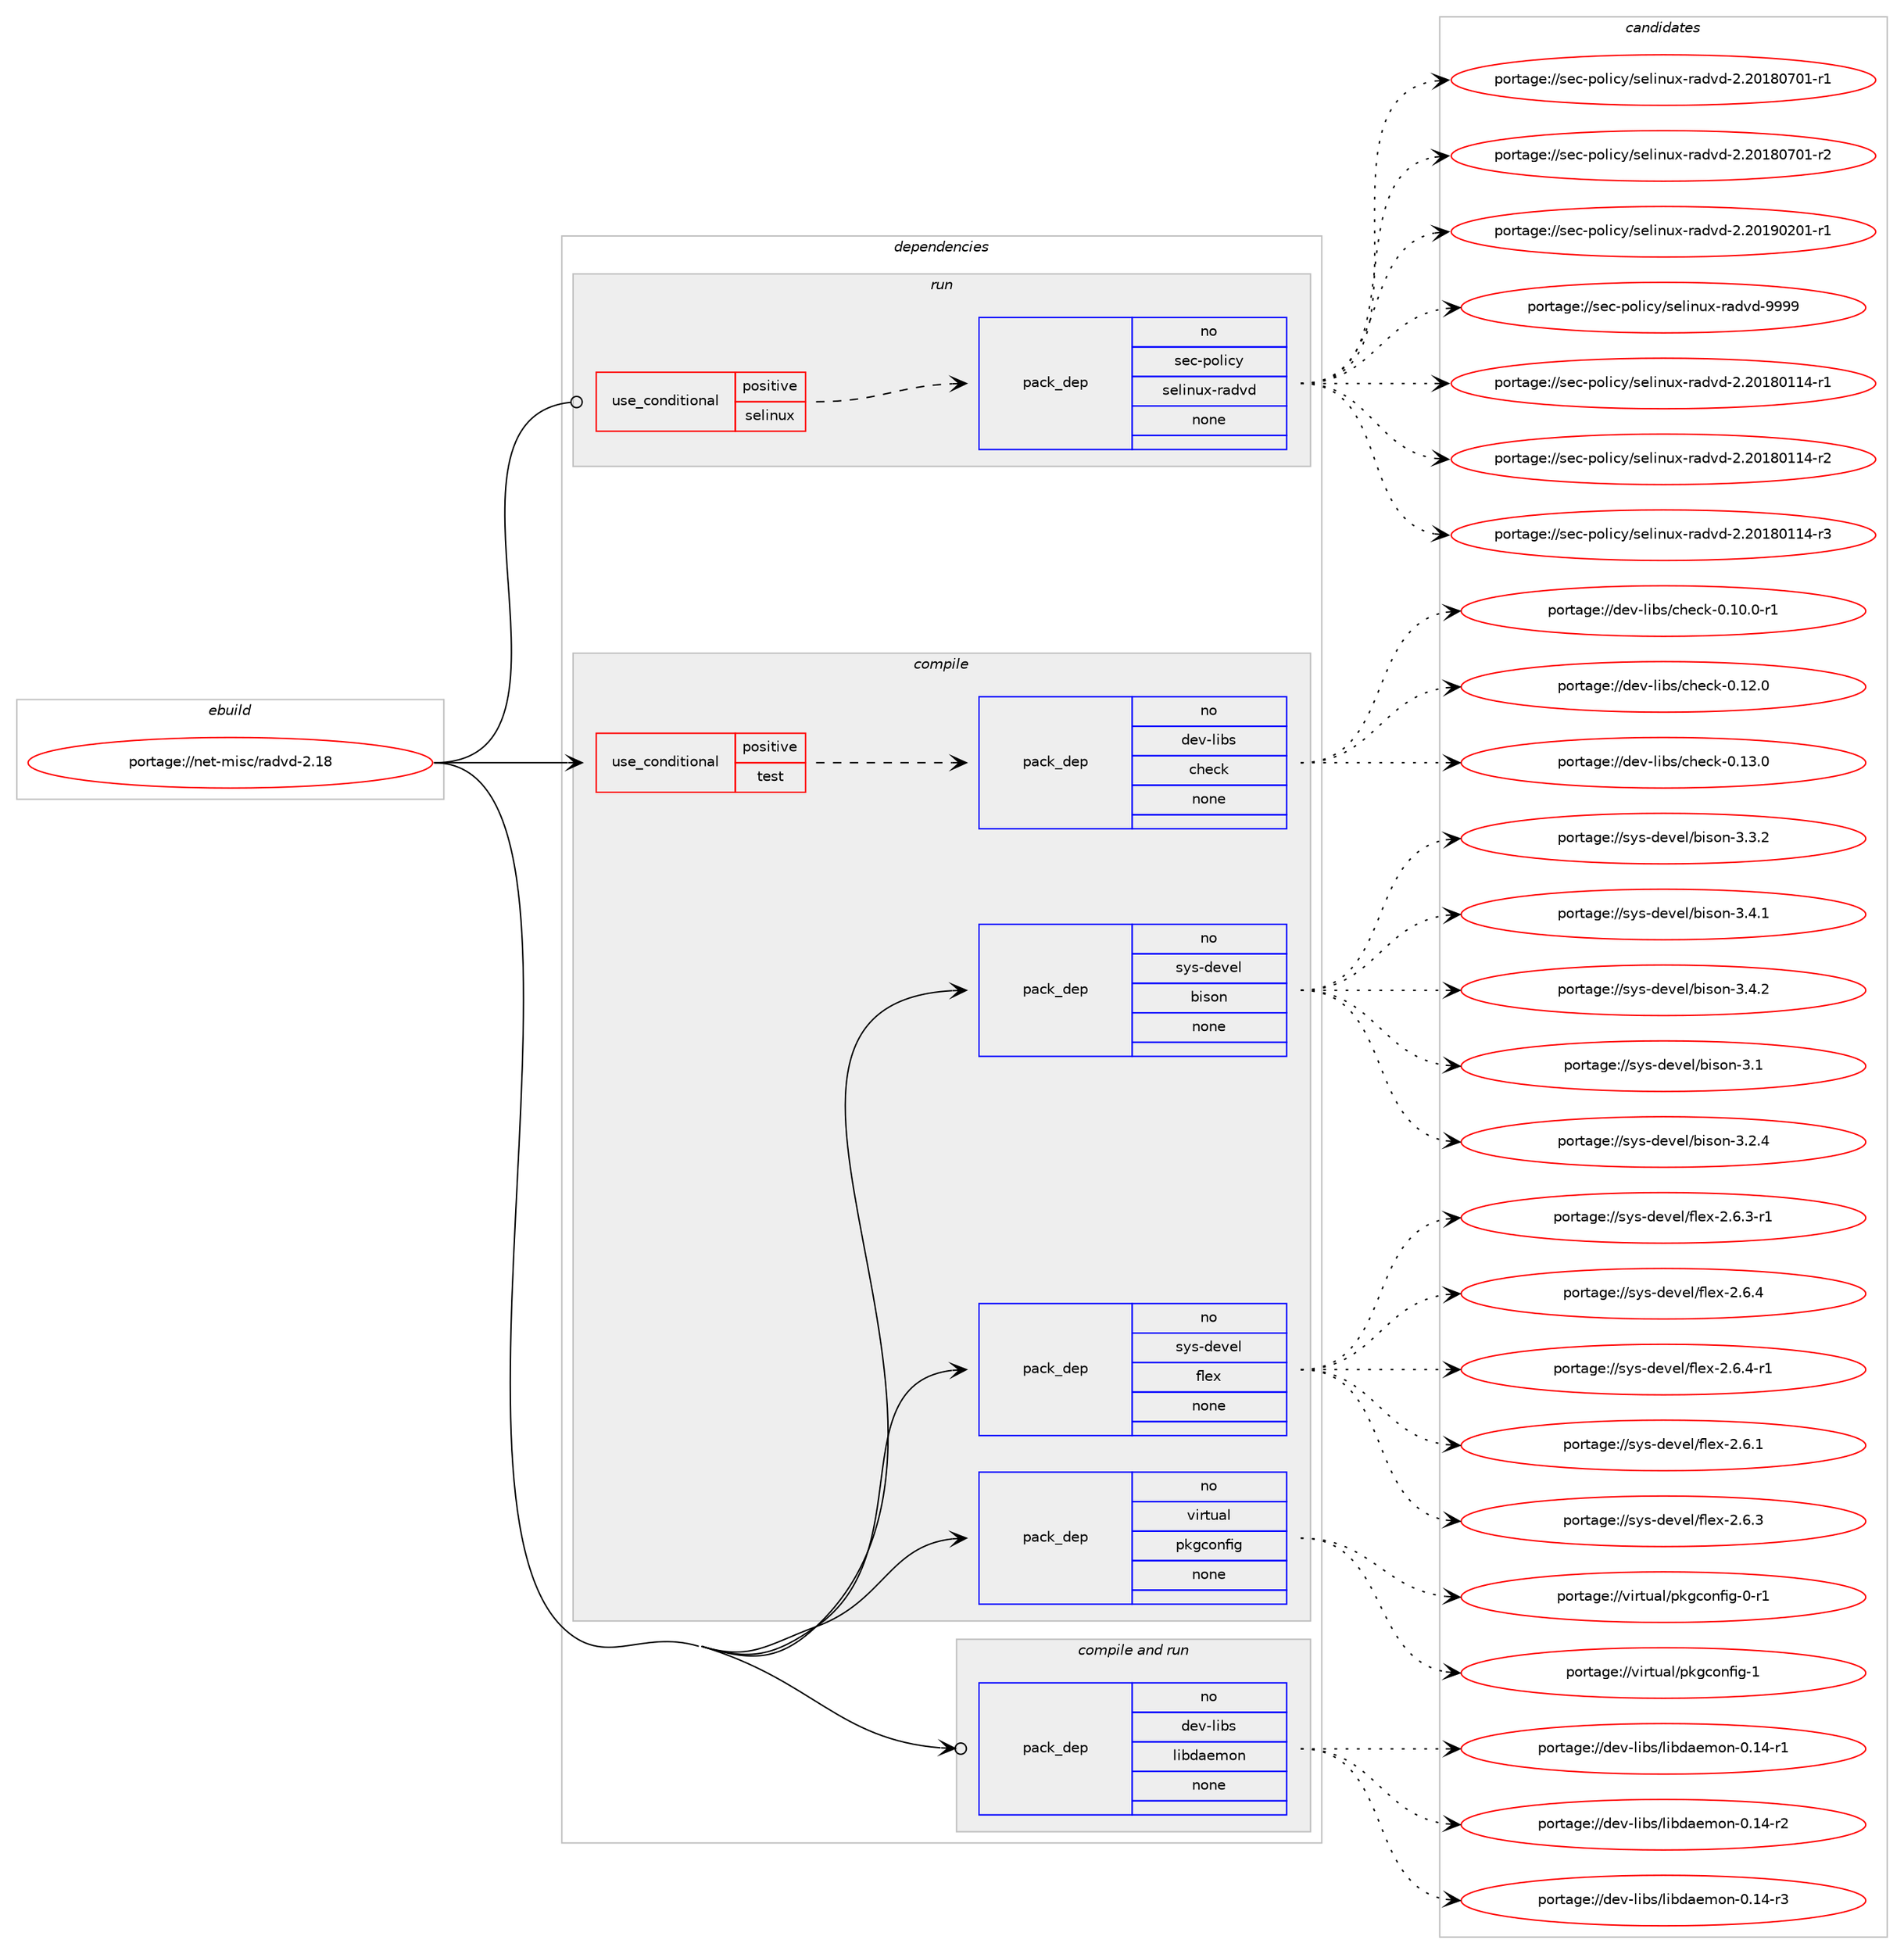digraph prolog {

# *************
# Graph options
# *************

newrank=true;
concentrate=true;
compound=true;
graph [rankdir=LR,fontname=Helvetica,fontsize=10,ranksep=1.5];#, ranksep=2.5, nodesep=0.2];
edge  [arrowhead=vee];
node  [fontname=Helvetica,fontsize=10];

# **********
# The ebuild
# **********

subgraph cluster_leftcol {
color=gray;
rank=same;
label=<<i>ebuild</i>>;
id [label="portage://net-misc/radvd-2.18", color=red, width=4, href="../net-misc/radvd-2.18.svg"];
}

# ****************
# The dependencies
# ****************

subgraph cluster_midcol {
color=gray;
label=<<i>dependencies</i>>;
subgraph cluster_compile {
fillcolor="#eeeeee";
style=filled;
label=<<i>compile</i>>;
subgraph cond92425 {
dependency369431 [label=<<TABLE BORDER="0" CELLBORDER="1" CELLSPACING="0" CELLPADDING="4"><TR><TD ROWSPAN="3" CELLPADDING="10">use_conditional</TD></TR><TR><TD>positive</TD></TR><TR><TD>test</TD></TR></TABLE>>, shape=none, color=red];
subgraph pack270790 {
dependency369432 [label=<<TABLE BORDER="0" CELLBORDER="1" CELLSPACING="0" CELLPADDING="4" WIDTH="220"><TR><TD ROWSPAN="6" CELLPADDING="30">pack_dep</TD></TR><TR><TD WIDTH="110">no</TD></TR><TR><TD>dev-libs</TD></TR><TR><TD>check</TD></TR><TR><TD>none</TD></TR><TR><TD></TD></TR></TABLE>>, shape=none, color=blue];
}
dependency369431:e -> dependency369432:w [weight=20,style="dashed",arrowhead="vee"];
}
id:e -> dependency369431:w [weight=20,style="solid",arrowhead="vee"];
subgraph pack270791 {
dependency369433 [label=<<TABLE BORDER="0" CELLBORDER="1" CELLSPACING="0" CELLPADDING="4" WIDTH="220"><TR><TD ROWSPAN="6" CELLPADDING="30">pack_dep</TD></TR><TR><TD WIDTH="110">no</TD></TR><TR><TD>sys-devel</TD></TR><TR><TD>bison</TD></TR><TR><TD>none</TD></TR><TR><TD></TD></TR></TABLE>>, shape=none, color=blue];
}
id:e -> dependency369433:w [weight=20,style="solid",arrowhead="vee"];
subgraph pack270792 {
dependency369434 [label=<<TABLE BORDER="0" CELLBORDER="1" CELLSPACING="0" CELLPADDING="4" WIDTH="220"><TR><TD ROWSPAN="6" CELLPADDING="30">pack_dep</TD></TR><TR><TD WIDTH="110">no</TD></TR><TR><TD>sys-devel</TD></TR><TR><TD>flex</TD></TR><TR><TD>none</TD></TR><TR><TD></TD></TR></TABLE>>, shape=none, color=blue];
}
id:e -> dependency369434:w [weight=20,style="solid",arrowhead="vee"];
subgraph pack270793 {
dependency369435 [label=<<TABLE BORDER="0" CELLBORDER="1" CELLSPACING="0" CELLPADDING="4" WIDTH="220"><TR><TD ROWSPAN="6" CELLPADDING="30">pack_dep</TD></TR><TR><TD WIDTH="110">no</TD></TR><TR><TD>virtual</TD></TR><TR><TD>pkgconfig</TD></TR><TR><TD>none</TD></TR><TR><TD></TD></TR></TABLE>>, shape=none, color=blue];
}
id:e -> dependency369435:w [weight=20,style="solid",arrowhead="vee"];
}
subgraph cluster_compileandrun {
fillcolor="#eeeeee";
style=filled;
label=<<i>compile and run</i>>;
subgraph pack270794 {
dependency369436 [label=<<TABLE BORDER="0" CELLBORDER="1" CELLSPACING="0" CELLPADDING="4" WIDTH="220"><TR><TD ROWSPAN="6" CELLPADDING="30">pack_dep</TD></TR><TR><TD WIDTH="110">no</TD></TR><TR><TD>dev-libs</TD></TR><TR><TD>libdaemon</TD></TR><TR><TD>none</TD></TR><TR><TD></TD></TR></TABLE>>, shape=none, color=blue];
}
id:e -> dependency369436:w [weight=20,style="solid",arrowhead="odotvee"];
}
subgraph cluster_run {
fillcolor="#eeeeee";
style=filled;
label=<<i>run</i>>;
subgraph cond92426 {
dependency369437 [label=<<TABLE BORDER="0" CELLBORDER="1" CELLSPACING="0" CELLPADDING="4"><TR><TD ROWSPAN="3" CELLPADDING="10">use_conditional</TD></TR><TR><TD>positive</TD></TR><TR><TD>selinux</TD></TR></TABLE>>, shape=none, color=red];
subgraph pack270795 {
dependency369438 [label=<<TABLE BORDER="0" CELLBORDER="1" CELLSPACING="0" CELLPADDING="4" WIDTH="220"><TR><TD ROWSPAN="6" CELLPADDING="30">pack_dep</TD></TR><TR><TD WIDTH="110">no</TD></TR><TR><TD>sec-policy</TD></TR><TR><TD>selinux-radvd</TD></TR><TR><TD>none</TD></TR><TR><TD></TD></TR></TABLE>>, shape=none, color=blue];
}
dependency369437:e -> dependency369438:w [weight=20,style="dashed",arrowhead="vee"];
}
id:e -> dependency369437:w [weight=20,style="solid",arrowhead="odot"];
}
}

# **************
# The candidates
# **************

subgraph cluster_choices {
rank=same;
color=gray;
label=<<i>candidates</i>>;

subgraph choice270790 {
color=black;
nodesep=1;
choiceportage1001011184510810598115479910410199107454846494846484511449 [label="portage://dev-libs/check-0.10.0-r1", color=red, width=4,href="../dev-libs/check-0.10.0-r1.svg"];
choiceportage100101118451081059811547991041019910745484649504648 [label="portage://dev-libs/check-0.12.0", color=red, width=4,href="../dev-libs/check-0.12.0.svg"];
choiceportage100101118451081059811547991041019910745484649514648 [label="portage://dev-libs/check-0.13.0", color=red, width=4,href="../dev-libs/check-0.13.0.svg"];
dependency369432:e -> choiceportage1001011184510810598115479910410199107454846494846484511449:w [style=dotted,weight="100"];
dependency369432:e -> choiceportage100101118451081059811547991041019910745484649504648:w [style=dotted,weight="100"];
dependency369432:e -> choiceportage100101118451081059811547991041019910745484649514648:w [style=dotted,weight="100"];
}
subgraph choice270791 {
color=black;
nodesep=1;
choiceportage11512111545100101118101108479810511511111045514649 [label="portage://sys-devel/bison-3.1", color=red, width=4,href="../sys-devel/bison-3.1.svg"];
choiceportage115121115451001011181011084798105115111110455146504652 [label="portage://sys-devel/bison-3.2.4", color=red, width=4,href="../sys-devel/bison-3.2.4.svg"];
choiceportage115121115451001011181011084798105115111110455146514650 [label="portage://sys-devel/bison-3.3.2", color=red, width=4,href="../sys-devel/bison-3.3.2.svg"];
choiceportage115121115451001011181011084798105115111110455146524649 [label="portage://sys-devel/bison-3.4.1", color=red, width=4,href="../sys-devel/bison-3.4.1.svg"];
choiceportage115121115451001011181011084798105115111110455146524650 [label="portage://sys-devel/bison-3.4.2", color=red, width=4,href="../sys-devel/bison-3.4.2.svg"];
dependency369433:e -> choiceportage11512111545100101118101108479810511511111045514649:w [style=dotted,weight="100"];
dependency369433:e -> choiceportage115121115451001011181011084798105115111110455146504652:w [style=dotted,weight="100"];
dependency369433:e -> choiceportage115121115451001011181011084798105115111110455146514650:w [style=dotted,weight="100"];
dependency369433:e -> choiceportage115121115451001011181011084798105115111110455146524649:w [style=dotted,weight="100"];
dependency369433:e -> choiceportage115121115451001011181011084798105115111110455146524650:w [style=dotted,weight="100"];
}
subgraph choice270792 {
color=black;
nodesep=1;
choiceportage1151211154510010111810110847102108101120455046544649 [label="portage://sys-devel/flex-2.6.1", color=red, width=4,href="../sys-devel/flex-2.6.1.svg"];
choiceportage1151211154510010111810110847102108101120455046544651 [label="portage://sys-devel/flex-2.6.3", color=red, width=4,href="../sys-devel/flex-2.6.3.svg"];
choiceportage11512111545100101118101108471021081011204550465446514511449 [label="portage://sys-devel/flex-2.6.3-r1", color=red, width=4,href="../sys-devel/flex-2.6.3-r1.svg"];
choiceportage1151211154510010111810110847102108101120455046544652 [label="portage://sys-devel/flex-2.6.4", color=red, width=4,href="../sys-devel/flex-2.6.4.svg"];
choiceportage11512111545100101118101108471021081011204550465446524511449 [label="portage://sys-devel/flex-2.6.4-r1", color=red, width=4,href="../sys-devel/flex-2.6.4-r1.svg"];
dependency369434:e -> choiceportage1151211154510010111810110847102108101120455046544649:w [style=dotted,weight="100"];
dependency369434:e -> choiceportage1151211154510010111810110847102108101120455046544651:w [style=dotted,weight="100"];
dependency369434:e -> choiceportage11512111545100101118101108471021081011204550465446514511449:w [style=dotted,weight="100"];
dependency369434:e -> choiceportage1151211154510010111810110847102108101120455046544652:w [style=dotted,weight="100"];
dependency369434:e -> choiceportage11512111545100101118101108471021081011204550465446524511449:w [style=dotted,weight="100"];
}
subgraph choice270793 {
color=black;
nodesep=1;
choiceportage11810511411611797108471121071039911111010210510345484511449 [label="portage://virtual/pkgconfig-0-r1", color=red, width=4,href="../virtual/pkgconfig-0-r1.svg"];
choiceportage1181051141161179710847112107103991111101021051034549 [label="portage://virtual/pkgconfig-1", color=red, width=4,href="../virtual/pkgconfig-1.svg"];
dependency369435:e -> choiceportage11810511411611797108471121071039911111010210510345484511449:w [style=dotted,weight="100"];
dependency369435:e -> choiceportage1181051141161179710847112107103991111101021051034549:w [style=dotted,weight="100"];
}
subgraph choice270794 {
color=black;
nodesep=1;
choiceportage100101118451081059811547108105981009710110911111045484649524511449 [label="portage://dev-libs/libdaemon-0.14-r1", color=red, width=4,href="../dev-libs/libdaemon-0.14-r1.svg"];
choiceportage100101118451081059811547108105981009710110911111045484649524511450 [label="portage://dev-libs/libdaemon-0.14-r2", color=red, width=4,href="../dev-libs/libdaemon-0.14-r2.svg"];
choiceportage100101118451081059811547108105981009710110911111045484649524511451 [label="portage://dev-libs/libdaemon-0.14-r3", color=red, width=4,href="../dev-libs/libdaemon-0.14-r3.svg"];
dependency369436:e -> choiceportage100101118451081059811547108105981009710110911111045484649524511449:w [style=dotted,weight="100"];
dependency369436:e -> choiceportage100101118451081059811547108105981009710110911111045484649524511450:w [style=dotted,weight="100"];
dependency369436:e -> choiceportage100101118451081059811547108105981009710110911111045484649524511451:w [style=dotted,weight="100"];
}
subgraph choice270795 {
color=black;
nodesep=1;
choiceportage11510199451121111081059912147115101108105110117120451149710011810045504650484956484949524511449 [label="portage://sec-policy/selinux-radvd-2.20180114-r1", color=red, width=4,href="../sec-policy/selinux-radvd-2.20180114-r1.svg"];
choiceportage11510199451121111081059912147115101108105110117120451149710011810045504650484956484949524511450 [label="portage://sec-policy/selinux-radvd-2.20180114-r2", color=red, width=4,href="../sec-policy/selinux-radvd-2.20180114-r2.svg"];
choiceportage11510199451121111081059912147115101108105110117120451149710011810045504650484956484949524511451 [label="portage://sec-policy/selinux-radvd-2.20180114-r3", color=red, width=4,href="../sec-policy/selinux-radvd-2.20180114-r3.svg"];
choiceportage11510199451121111081059912147115101108105110117120451149710011810045504650484956485548494511449 [label="portage://sec-policy/selinux-radvd-2.20180701-r1", color=red, width=4,href="../sec-policy/selinux-radvd-2.20180701-r1.svg"];
choiceportage11510199451121111081059912147115101108105110117120451149710011810045504650484956485548494511450 [label="portage://sec-policy/selinux-radvd-2.20180701-r2", color=red, width=4,href="../sec-policy/selinux-radvd-2.20180701-r2.svg"];
choiceportage11510199451121111081059912147115101108105110117120451149710011810045504650484957485048494511449 [label="portage://sec-policy/selinux-radvd-2.20190201-r1", color=red, width=4,href="../sec-policy/selinux-radvd-2.20190201-r1.svg"];
choiceportage1151019945112111108105991214711510110810511011712045114971001181004557575757 [label="portage://sec-policy/selinux-radvd-9999", color=red, width=4,href="../sec-policy/selinux-radvd-9999.svg"];
dependency369438:e -> choiceportage11510199451121111081059912147115101108105110117120451149710011810045504650484956484949524511449:w [style=dotted,weight="100"];
dependency369438:e -> choiceportage11510199451121111081059912147115101108105110117120451149710011810045504650484956484949524511450:w [style=dotted,weight="100"];
dependency369438:e -> choiceportage11510199451121111081059912147115101108105110117120451149710011810045504650484956484949524511451:w [style=dotted,weight="100"];
dependency369438:e -> choiceportage11510199451121111081059912147115101108105110117120451149710011810045504650484956485548494511449:w [style=dotted,weight="100"];
dependency369438:e -> choiceportage11510199451121111081059912147115101108105110117120451149710011810045504650484956485548494511450:w [style=dotted,weight="100"];
dependency369438:e -> choiceportage11510199451121111081059912147115101108105110117120451149710011810045504650484957485048494511449:w [style=dotted,weight="100"];
dependency369438:e -> choiceportage1151019945112111108105991214711510110810511011712045114971001181004557575757:w [style=dotted,weight="100"];
}
}

}
